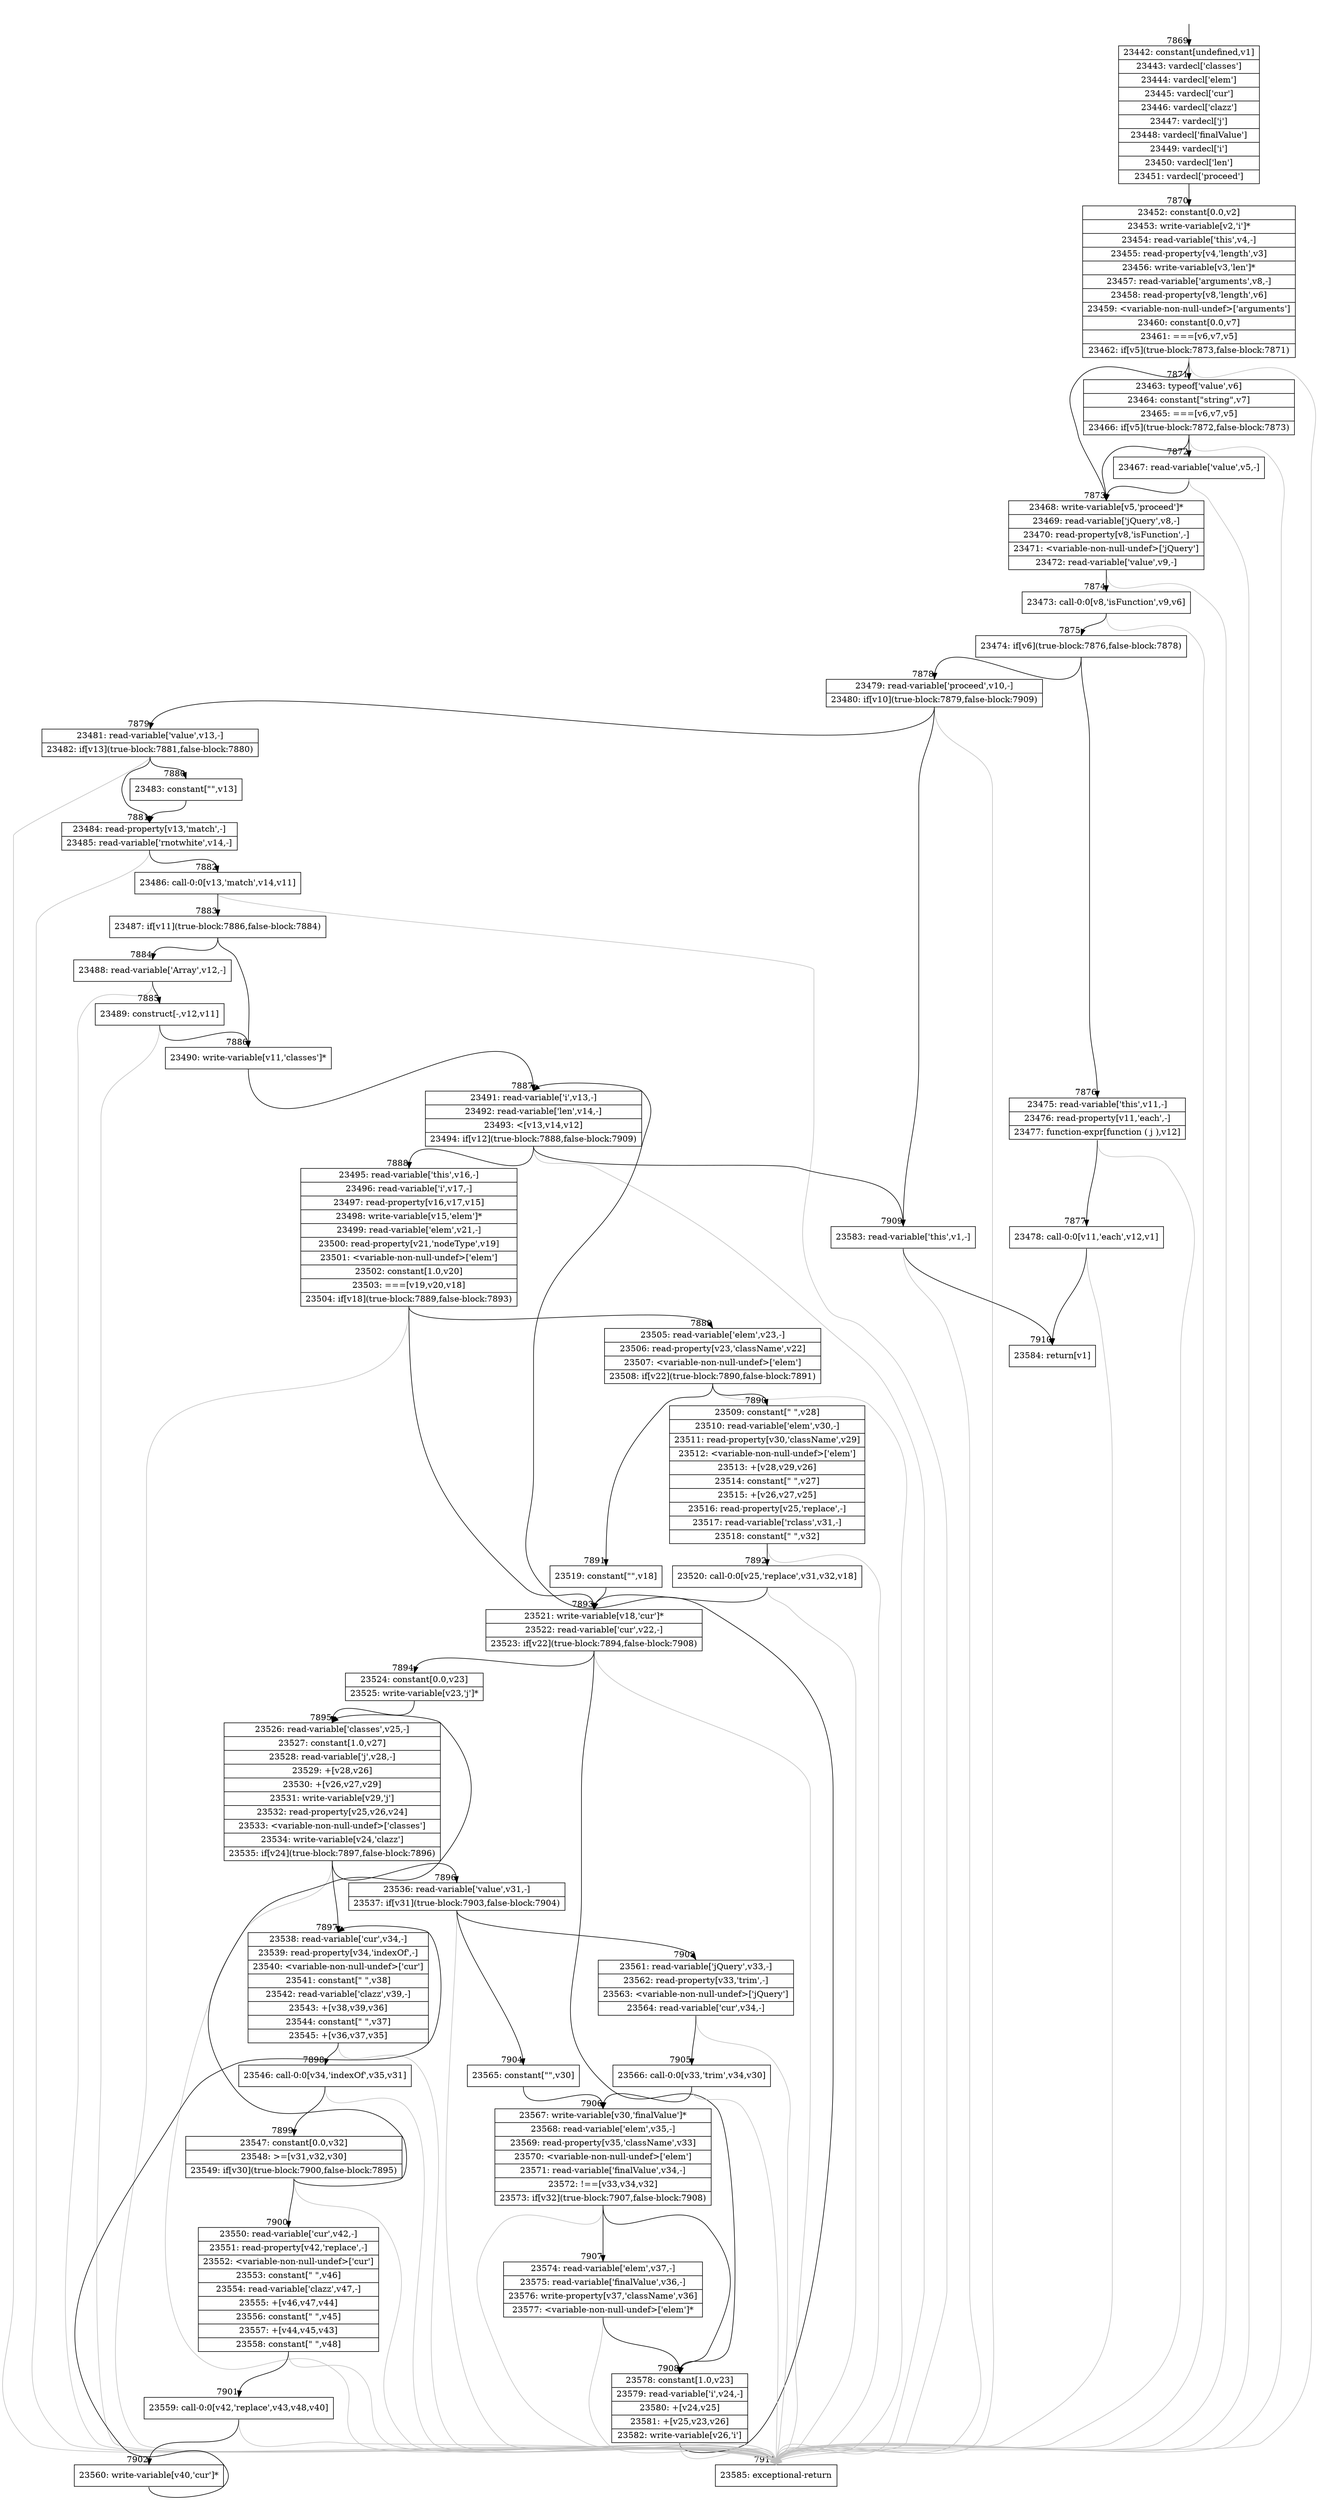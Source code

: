 digraph {
rankdir="TD"
BB_entry489[shape=none,label=""];
BB_entry489 -> BB7869 [tailport=s, headport=n, headlabel="    7869"]
BB7869 [shape=record label="{23442: constant[undefined,v1]|23443: vardecl['classes']|23444: vardecl['elem']|23445: vardecl['cur']|23446: vardecl['clazz']|23447: vardecl['j']|23448: vardecl['finalValue']|23449: vardecl['i']|23450: vardecl['len']|23451: vardecl['proceed']}" ] 
BB7869 -> BB7870 [tailport=s, headport=n, headlabel="      7870"]
BB7870 [shape=record label="{23452: constant[0.0,v2]|23453: write-variable[v2,'i']*|23454: read-variable['this',v4,-]|23455: read-property[v4,'length',v3]|23456: write-variable[v3,'len']*|23457: read-variable['arguments',v8,-]|23458: read-property[v8,'length',v6]|23459: \<variable-non-null-undef\>['arguments']|23460: constant[0.0,v7]|23461: ===[v6,v7,v5]|23462: if[v5](true-block:7873,false-block:7871)}" ] 
BB7870 -> BB7873 [tailport=s, headport=n, headlabel="      7873"]
BB7870 -> BB7871 [tailport=s, headport=n, headlabel="      7871"]
BB7870 -> BB7911 [tailport=s, headport=n, color=gray, headlabel="      7911"]
BB7871 [shape=record label="{23463: typeof['value',v6]|23464: constant[\"string\",v7]|23465: ===[v6,v7,v5]|23466: if[v5](true-block:7872,false-block:7873)}" ] 
BB7871 -> BB7873 [tailport=s, headport=n]
BB7871 -> BB7872 [tailport=s, headport=n, headlabel="      7872"]
BB7871 -> BB7911 [tailport=s, headport=n, color=gray]
BB7872 [shape=record label="{23467: read-variable['value',v5,-]}" ] 
BB7872 -> BB7873 [tailport=s, headport=n]
BB7872 -> BB7911 [tailport=s, headport=n, color=gray]
BB7873 [shape=record label="{23468: write-variable[v5,'proceed']*|23469: read-variable['jQuery',v8,-]|23470: read-property[v8,'isFunction',-]|23471: \<variable-non-null-undef\>['jQuery']|23472: read-variable['value',v9,-]}" ] 
BB7873 -> BB7874 [tailport=s, headport=n, headlabel="      7874"]
BB7873 -> BB7911 [tailport=s, headport=n, color=gray]
BB7874 [shape=record label="{23473: call-0:0[v8,'isFunction',v9,v6]}" ] 
BB7874 -> BB7875 [tailport=s, headport=n, headlabel="      7875"]
BB7874 -> BB7911 [tailport=s, headport=n, color=gray]
BB7875 [shape=record label="{23474: if[v6](true-block:7876,false-block:7878)}" ] 
BB7875 -> BB7876 [tailport=s, headport=n, headlabel="      7876"]
BB7875 -> BB7878 [tailport=s, headport=n, headlabel="      7878"]
BB7876 [shape=record label="{23475: read-variable['this',v11,-]|23476: read-property[v11,'each',-]|23477: function-expr[function ( j ),v12]}" ] 
BB7876 -> BB7877 [tailport=s, headport=n, headlabel="      7877"]
BB7876 -> BB7911 [tailport=s, headport=n, color=gray]
BB7877 [shape=record label="{23478: call-0:0[v11,'each',v12,v1]}" ] 
BB7877 -> BB7910 [tailport=s, headport=n, headlabel="      7910"]
BB7877 -> BB7911 [tailport=s, headport=n, color=gray]
BB7878 [shape=record label="{23479: read-variable['proceed',v10,-]|23480: if[v10](true-block:7879,false-block:7909)}" ] 
BB7878 -> BB7879 [tailport=s, headport=n, headlabel="      7879"]
BB7878 -> BB7909 [tailport=s, headport=n, headlabel="      7909"]
BB7878 -> BB7911 [tailport=s, headport=n, color=gray]
BB7879 [shape=record label="{23481: read-variable['value',v13,-]|23482: if[v13](true-block:7881,false-block:7880)}" ] 
BB7879 -> BB7881 [tailport=s, headport=n, headlabel="      7881"]
BB7879 -> BB7880 [tailport=s, headport=n, headlabel="      7880"]
BB7879 -> BB7911 [tailport=s, headport=n, color=gray]
BB7880 [shape=record label="{23483: constant[\"\",v13]}" ] 
BB7880 -> BB7881 [tailport=s, headport=n]
BB7881 [shape=record label="{23484: read-property[v13,'match',-]|23485: read-variable['rnotwhite',v14,-]}" ] 
BB7881 -> BB7882 [tailport=s, headport=n, headlabel="      7882"]
BB7881 -> BB7911 [tailport=s, headport=n, color=gray]
BB7882 [shape=record label="{23486: call-0:0[v13,'match',v14,v11]}" ] 
BB7882 -> BB7883 [tailport=s, headport=n, headlabel="      7883"]
BB7882 -> BB7911 [tailport=s, headport=n, color=gray]
BB7883 [shape=record label="{23487: if[v11](true-block:7886,false-block:7884)}" ] 
BB7883 -> BB7886 [tailport=s, headport=n, headlabel="      7886"]
BB7883 -> BB7884 [tailport=s, headport=n, headlabel="      7884"]
BB7884 [shape=record label="{23488: read-variable['Array',v12,-]}" ] 
BB7884 -> BB7885 [tailport=s, headport=n, headlabel="      7885"]
BB7884 -> BB7911 [tailport=s, headport=n, color=gray]
BB7885 [shape=record label="{23489: construct[-,v12,v11]}" ] 
BB7885 -> BB7886 [tailport=s, headport=n]
BB7885 -> BB7911 [tailport=s, headport=n, color=gray]
BB7886 [shape=record label="{23490: write-variable[v11,'classes']*}" ] 
BB7886 -> BB7887 [tailport=s, headport=n, headlabel="      7887"]
BB7887 [shape=record label="{23491: read-variable['i',v13,-]|23492: read-variable['len',v14,-]|23493: \<[v13,v14,v12]|23494: if[v12](true-block:7888,false-block:7909)}" ] 
BB7887 -> BB7888 [tailport=s, headport=n, headlabel="      7888"]
BB7887 -> BB7909 [tailport=s, headport=n]
BB7887 -> BB7911 [tailport=s, headport=n, color=gray]
BB7888 [shape=record label="{23495: read-variable['this',v16,-]|23496: read-variable['i',v17,-]|23497: read-property[v16,v17,v15]|23498: write-variable[v15,'elem']*|23499: read-variable['elem',v21,-]|23500: read-property[v21,'nodeType',v19]|23501: \<variable-non-null-undef\>['elem']|23502: constant[1.0,v20]|23503: ===[v19,v20,v18]|23504: if[v18](true-block:7889,false-block:7893)}" ] 
BB7888 -> BB7893 [tailport=s, headport=n, headlabel="      7893"]
BB7888 -> BB7889 [tailport=s, headport=n, headlabel="      7889"]
BB7888 -> BB7911 [tailport=s, headport=n, color=gray]
BB7889 [shape=record label="{23505: read-variable['elem',v23,-]|23506: read-property[v23,'className',v22]|23507: \<variable-non-null-undef\>['elem']|23508: if[v22](true-block:7890,false-block:7891)}" ] 
BB7889 -> BB7890 [tailport=s, headport=n, headlabel="      7890"]
BB7889 -> BB7891 [tailport=s, headport=n, headlabel="      7891"]
BB7889 -> BB7911 [tailport=s, headport=n, color=gray]
BB7890 [shape=record label="{23509: constant[\" \",v28]|23510: read-variable['elem',v30,-]|23511: read-property[v30,'className',v29]|23512: \<variable-non-null-undef\>['elem']|23513: +[v28,v29,v26]|23514: constant[\" \",v27]|23515: +[v26,v27,v25]|23516: read-property[v25,'replace',-]|23517: read-variable['rclass',v31,-]|23518: constant[\" \",v32]}" ] 
BB7890 -> BB7892 [tailport=s, headport=n, headlabel="      7892"]
BB7890 -> BB7911 [tailport=s, headport=n, color=gray]
BB7891 [shape=record label="{23519: constant[\"\",v18]}" ] 
BB7891 -> BB7893 [tailport=s, headport=n]
BB7892 [shape=record label="{23520: call-0:0[v25,'replace',v31,v32,v18]}" ] 
BB7892 -> BB7893 [tailport=s, headport=n]
BB7892 -> BB7911 [tailport=s, headport=n, color=gray]
BB7893 [shape=record label="{23521: write-variable[v18,'cur']*|23522: read-variable['cur',v22,-]|23523: if[v22](true-block:7894,false-block:7908)}" ] 
BB7893 -> BB7894 [tailport=s, headport=n, headlabel="      7894"]
BB7893 -> BB7908 [tailport=s, headport=n, headlabel="      7908"]
BB7893 -> BB7911 [tailport=s, headport=n, color=gray]
BB7894 [shape=record label="{23524: constant[0.0,v23]|23525: write-variable[v23,'j']*}" ] 
BB7894 -> BB7895 [tailport=s, headport=n, headlabel="      7895"]
BB7895 [shape=record label="{23526: read-variable['classes',v25,-]|23527: constant[1.0,v27]|23528: read-variable['j',v28,-]|23529: +[v28,v26]|23530: +[v26,v27,v29]|23531: write-variable[v29,'j']|23532: read-property[v25,v26,v24]|23533: \<variable-non-null-undef\>['classes']|23534: write-variable[v24,'clazz']|23535: if[v24](true-block:7897,false-block:7896)}" ] 
BB7895 -> BB7897 [tailport=s, headport=n, headlabel="      7897"]
BB7895 -> BB7896 [tailport=s, headport=n, headlabel="      7896"]
BB7895 -> BB7911 [tailport=s, headport=n, color=gray]
BB7896 [shape=record label="{23536: read-variable['value',v31,-]|23537: if[v31](true-block:7903,false-block:7904)}" ] 
BB7896 -> BB7903 [tailport=s, headport=n, headlabel="      7903"]
BB7896 -> BB7904 [tailport=s, headport=n, headlabel="      7904"]
BB7896 -> BB7911 [tailport=s, headport=n, color=gray]
BB7897 [shape=record label="{23538: read-variable['cur',v34,-]|23539: read-property[v34,'indexOf',-]|23540: \<variable-non-null-undef\>['cur']|23541: constant[\" \",v38]|23542: read-variable['clazz',v39,-]|23543: +[v38,v39,v36]|23544: constant[\" \",v37]|23545: +[v36,v37,v35]}" ] 
BB7897 -> BB7898 [tailport=s, headport=n, headlabel="      7898"]
BB7897 -> BB7911 [tailport=s, headport=n, color=gray]
BB7898 [shape=record label="{23546: call-0:0[v34,'indexOf',v35,v31]}" ] 
BB7898 -> BB7899 [tailport=s, headport=n, headlabel="      7899"]
BB7898 -> BB7911 [tailport=s, headport=n, color=gray]
BB7899 [shape=record label="{23547: constant[0.0,v32]|23548: \>=[v31,v32,v30]|23549: if[v30](true-block:7900,false-block:7895)}" ] 
BB7899 -> BB7900 [tailport=s, headport=n, headlabel="      7900"]
BB7899 -> BB7895 [tailport=s, headport=n]
BB7899 -> BB7911 [tailport=s, headport=n, color=gray]
BB7900 [shape=record label="{23550: read-variable['cur',v42,-]|23551: read-property[v42,'replace',-]|23552: \<variable-non-null-undef\>['cur']|23553: constant[\" \",v46]|23554: read-variable['clazz',v47,-]|23555: +[v46,v47,v44]|23556: constant[\" \",v45]|23557: +[v44,v45,v43]|23558: constant[\" \",v48]}" ] 
BB7900 -> BB7901 [tailport=s, headport=n, headlabel="      7901"]
BB7900 -> BB7911 [tailport=s, headport=n, color=gray]
BB7901 [shape=record label="{23559: call-0:0[v42,'replace',v43,v48,v40]}" ] 
BB7901 -> BB7902 [tailport=s, headport=n, headlabel="      7902"]
BB7901 -> BB7911 [tailport=s, headport=n, color=gray]
BB7902 [shape=record label="{23560: write-variable[v40,'cur']*}" ] 
BB7902 -> BB7897 [tailport=s, headport=n]
BB7903 [shape=record label="{23561: read-variable['jQuery',v33,-]|23562: read-property[v33,'trim',-]|23563: \<variable-non-null-undef\>['jQuery']|23564: read-variable['cur',v34,-]}" ] 
BB7903 -> BB7905 [tailport=s, headport=n, headlabel="      7905"]
BB7903 -> BB7911 [tailport=s, headport=n, color=gray]
BB7904 [shape=record label="{23565: constant[\"\",v30]}" ] 
BB7904 -> BB7906 [tailport=s, headport=n, headlabel="      7906"]
BB7905 [shape=record label="{23566: call-0:0[v33,'trim',v34,v30]}" ] 
BB7905 -> BB7906 [tailport=s, headport=n]
BB7905 -> BB7911 [tailport=s, headport=n, color=gray]
BB7906 [shape=record label="{23567: write-variable[v30,'finalValue']*|23568: read-variable['elem',v35,-]|23569: read-property[v35,'className',v33]|23570: \<variable-non-null-undef\>['elem']|23571: read-variable['finalValue',v34,-]|23572: !==[v33,v34,v32]|23573: if[v32](true-block:7907,false-block:7908)}" ] 
BB7906 -> BB7907 [tailport=s, headport=n, headlabel="      7907"]
BB7906 -> BB7908 [tailport=s, headport=n]
BB7906 -> BB7911 [tailport=s, headport=n, color=gray]
BB7907 [shape=record label="{23574: read-variable['elem',v37,-]|23575: read-variable['finalValue',v36,-]|23576: write-property[v37,'className',v36]|23577: \<variable-non-null-undef\>['elem']*}" ] 
BB7907 -> BB7908 [tailport=s, headport=n]
BB7907 -> BB7911 [tailport=s, headport=n, color=gray]
BB7908 [shape=record label="{23578: constant[1.0,v23]|23579: read-variable['i',v24,-]|23580: +[v24,v25]|23581: +[v25,v23,v26]|23582: write-variable[v26,'i']}" ] 
BB7908 -> BB7887 [tailport=s, headport=n]
BB7908 -> BB7911 [tailport=s, headport=n, color=gray]
BB7909 [shape=record label="{23583: read-variable['this',v1,-]}" ] 
BB7909 -> BB7910 [tailport=s, headport=n]
BB7909 -> BB7911 [tailport=s, headport=n, color=gray]
BB7910 [shape=record label="{23584: return[v1]}" ] 
BB7911 [shape=record label="{23585: exceptional-return}" ] 
}
